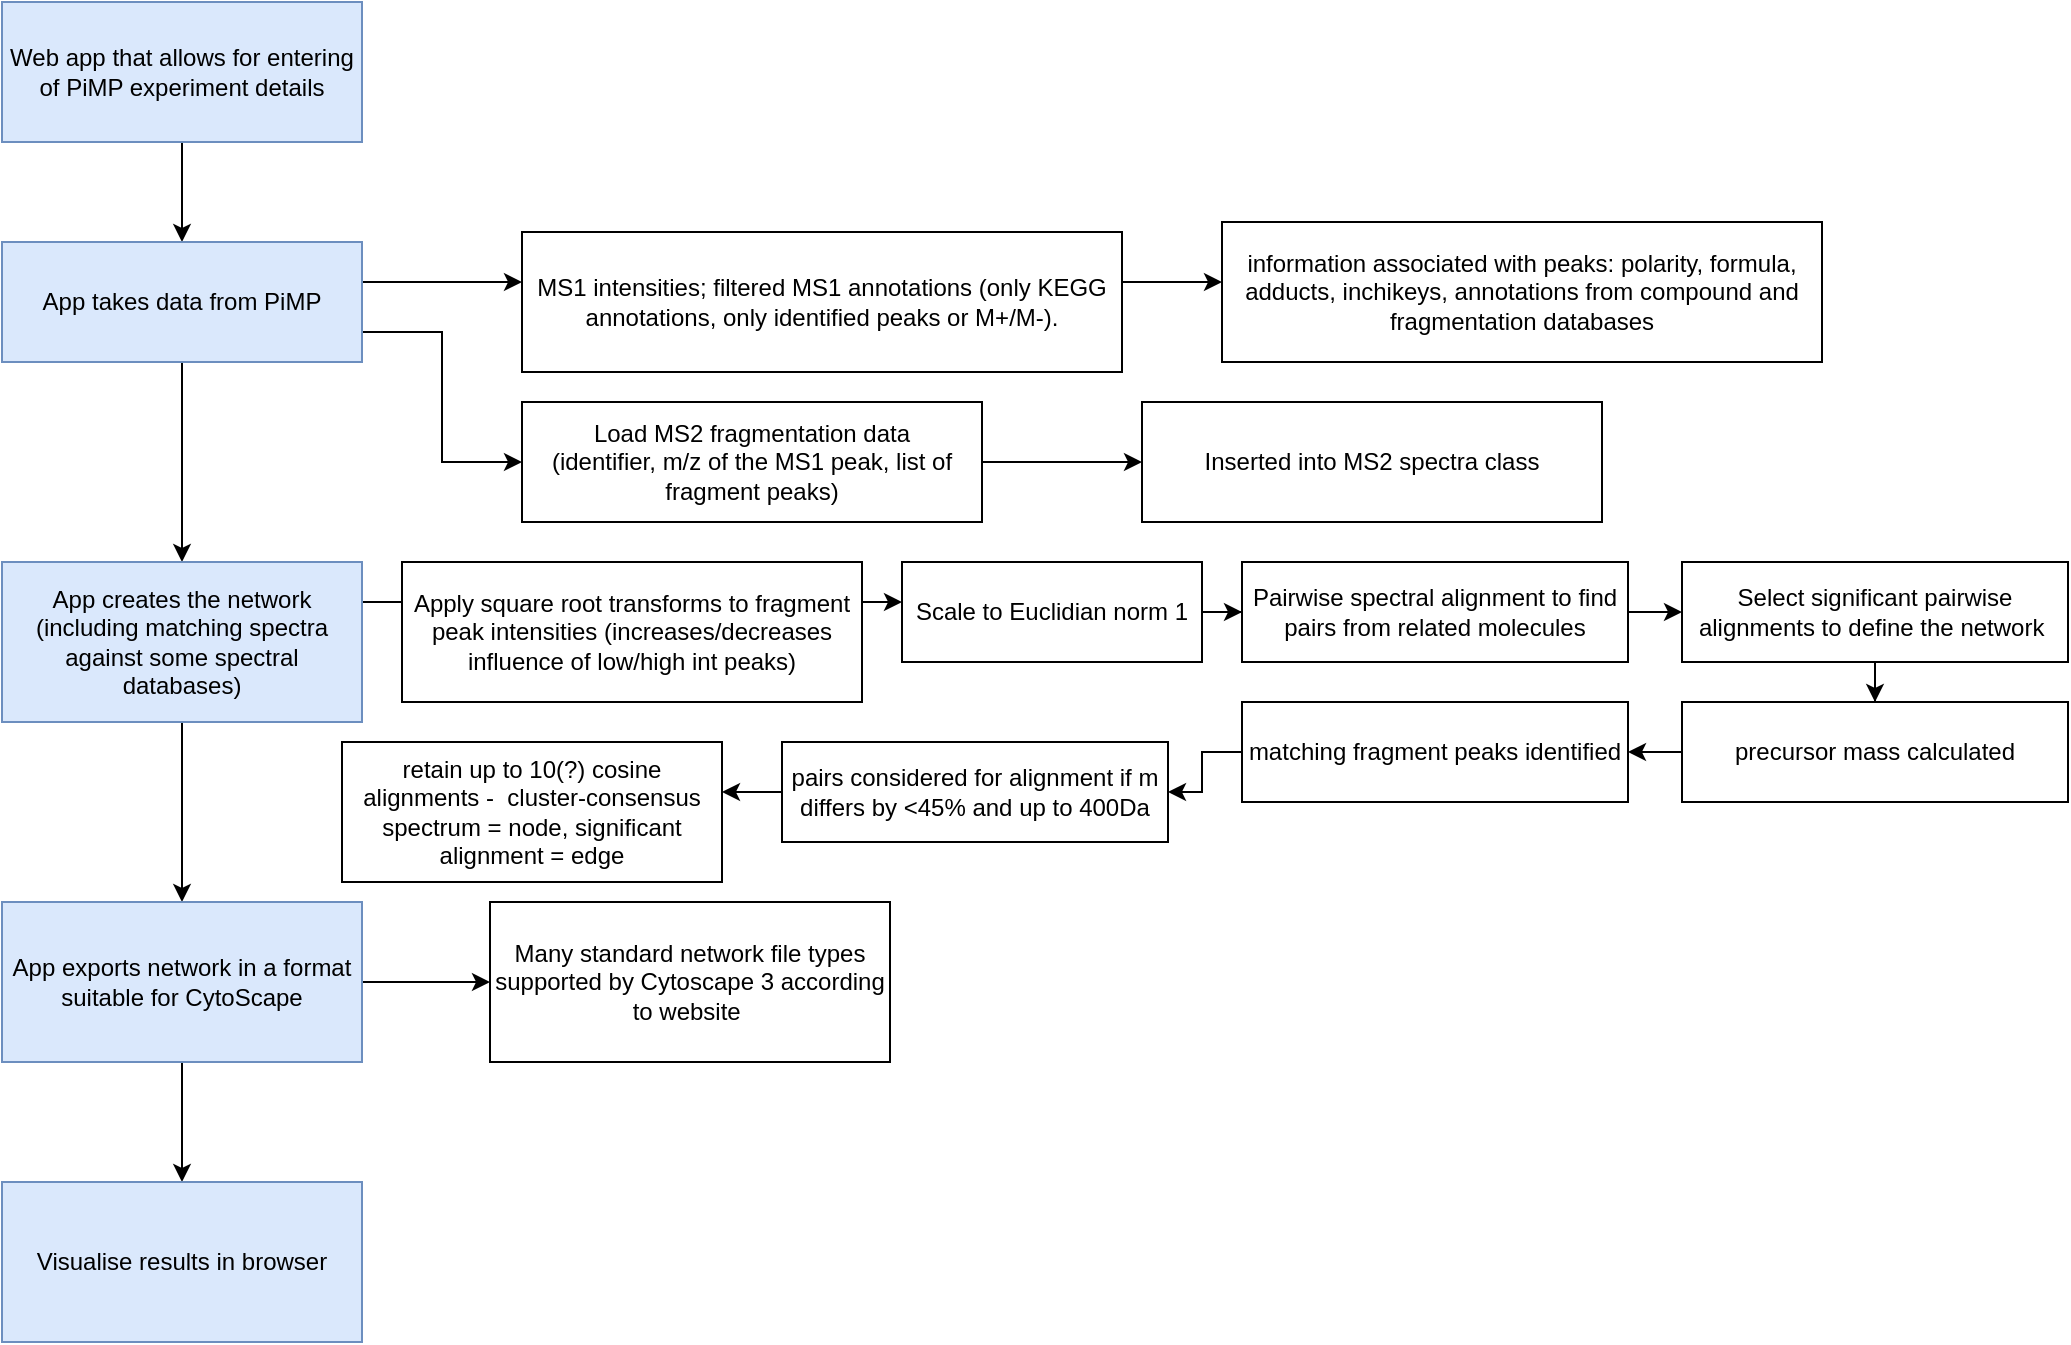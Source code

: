 <mxfile version="13.3.5" type="github"><diagram id="C5RBs43oDa-KdzZeNtuy" name="Page-1"><mxGraphModel dx="1422" dy="762" grid="1" gridSize="10" guides="1" tooltips="1" connect="1" arrows="1" fold="1" page="1" pageScale="1" pageWidth="827" pageHeight="1169" math="0" shadow="0"><root><mxCell id="WIyWlLk6GJQsqaUBKTNV-0"/><mxCell id="WIyWlLk6GJQsqaUBKTNV-1" parent="WIyWlLk6GJQsqaUBKTNV-0"/><mxCell id="QRwAdC7WROYqSnn0dOEG-11" style="edgeStyle=orthogonalEdgeStyle;rounded=0;orthogonalLoop=1;jettySize=auto;html=1;exitX=0.5;exitY=1;exitDx=0;exitDy=0;entryX=0.5;entryY=0;entryDx=0;entryDy=0;" edge="1" parent="WIyWlLk6GJQsqaUBKTNV-1" source="QRwAdC7WROYqSnn0dOEG-0" target="QRwAdC7WROYqSnn0dOEG-1"><mxGeometry relative="1" as="geometry"/></mxCell><mxCell id="QRwAdC7WROYqSnn0dOEG-0" value="Web app that allows for entering of PiMP experiment details" style="rounded=0;whiteSpace=wrap;html=1;fillColor=#dae8fc;strokeColor=#6c8ebf;" vertex="1" parent="WIyWlLk6GJQsqaUBKTNV-1"><mxGeometry x="70" y="40" width="180" height="70" as="geometry"/></mxCell><mxCell id="QRwAdC7WROYqSnn0dOEG-10" style="edgeStyle=orthogonalEdgeStyle;rounded=0;orthogonalLoop=1;jettySize=auto;html=1;exitX=0.5;exitY=1;exitDx=0;exitDy=0;" edge="1" parent="WIyWlLk6GJQsqaUBKTNV-1" source="QRwAdC7WROYqSnn0dOEG-1" target="QRwAdC7WROYqSnn0dOEG-2"><mxGeometry relative="1" as="geometry"/></mxCell><mxCell id="QRwAdC7WROYqSnn0dOEG-13" value="" style="edgeStyle=orthogonalEdgeStyle;rounded=0;orthogonalLoop=1;jettySize=auto;html=1;" edge="1" parent="WIyWlLk6GJQsqaUBKTNV-1" source="QRwAdC7WROYqSnn0dOEG-1" target="QRwAdC7WROYqSnn0dOEG-12"><mxGeometry relative="1" as="geometry"><Array as="points"><mxPoint x="280" y="180"/><mxPoint x="280" y="180"/></Array></mxGeometry></mxCell><mxCell id="QRwAdC7WROYqSnn0dOEG-20" style="edgeStyle=orthogonalEdgeStyle;rounded=0;orthogonalLoop=1;jettySize=auto;html=1;exitX=1;exitY=0.75;exitDx=0;exitDy=0;entryX=0;entryY=0.5;entryDx=0;entryDy=0;" edge="1" parent="WIyWlLk6GJQsqaUBKTNV-1" source="QRwAdC7WROYqSnn0dOEG-1" target="QRwAdC7WROYqSnn0dOEG-19"><mxGeometry relative="1" as="geometry"/></mxCell><mxCell id="QRwAdC7WROYqSnn0dOEG-1" value="App takes data from PiMP" style="rounded=0;whiteSpace=wrap;html=1;fillColor=#dae8fc;strokeColor=#6c8ebf;" vertex="1" parent="WIyWlLk6GJQsqaUBKTNV-1"><mxGeometry x="70" y="160" width="180" height="60" as="geometry"/></mxCell><mxCell id="QRwAdC7WROYqSnn0dOEG-15" value="" style="edgeStyle=orthogonalEdgeStyle;rounded=0;orthogonalLoop=1;jettySize=auto;html=1;" edge="1" parent="WIyWlLk6GJQsqaUBKTNV-1" source="QRwAdC7WROYqSnn0dOEG-12" target="QRwAdC7WROYqSnn0dOEG-14"><mxGeometry relative="1" as="geometry"><Array as="points"><mxPoint x="670" y="180"/><mxPoint x="670" y="180"/></Array></mxGeometry></mxCell><mxCell id="QRwAdC7WROYqSnn0dOEG-12" value="MS1 intensities; filtered MS1 annotations (only KEGG annotations, only identified peaks or M+/M-)." style="rounded=0;whiteSpace=wrap;html=1;" vertex="1" parent="WIyWlLk6GJQsqaUBKTNV-1"><mxGeometry x="330" y="155" width="300" height="70" as="geometry"/></mxCell><mxCell id="QRwAdC7WROYqSnn0dOEG-14" value="information associated with peaks: polarity, formula, adducts, inchikeys, annotations from compound and fragmentation databases" style="rounded=0;whiteSpace=wrap;html=1;" vertex="1" parent="WIyWlLk6GJQsqaUBKTNV-1"><mxGeometry x="680" y="150" width="300" height="70" as="geometry"/></mxCell><mxCell id="QRwAdC7WROYqSnn0dOEG-7" value="" style="edgeStyle=orthogonalEdgeStyle;rounded=0;orthogonalLoop=1;jettySize=auto;html=1;" edge="1" parent="WIyWlLk6GJQsqaUBKTNV-1" source="QRwAdC7WROYqSnn0dOEG-2" target="QRwAdC7WROYqSnn0dOEG-6"><mxGeometry relative="1" as="geometry"/></mxCell><mxCell id="QRwAdC7WROYqSnn0dOEG-31" value="" style="edgeStyle=orthogonalEdgeStyle;rounded=0;orthogonalLoop=1;jettySize=auto;html=1;" edge="1" parent="WIyWlLk6GJQsqaUBKTNV-1" source="QRwAdC7WROYqSnn0dOEG-2"><mxGeometry relative="1" as="geometry"><mxPoint x="330" y="340" as="targetPoint"/><Array as="points"><mxPoint x="270" y="340"/><mxPoint x="270" y="340"/></Array></mxGeometry></mxCell><mxCell id="QRwAdC7WROYqSnn0dOEG-2" value="App creates the network (including matching spectra against some spectral databases)" style="rounded=0;whiteSpace=wrap;html=1;fillColor=#dae8fc;strokeColor=#6c8ebf;" vertex="1" parent="WIyWlLk6GJQsqaUBKTNV-1"><mxGeometry x="70" y="320" width="180" height="80" as="geometry"/></mxCell><mxCell id="QRwAdC7WROYqSnn0dOEG-38" value="" style="edgeStyle=orthogonalEdgeStyle;rounded=0;orthogonalLoop=1;jettySize=auto;html=1;" edge="1" parent="WIyWlLk6GJQsqaUBKTNV-1" source="QRwAdC7WROYqSnn0dOEG-32" target="QRwAdC7WROYqSnn0dOEG-37"><mxGeometry relative="1" as="geometry"><Array as="points"><mxPoint x="510" y="340"/><mxPoint x="510" y="340"/></Array></mxGeometry></mxCell><mxCell id="QRwAdC7WROYqSnn0dOEG-32" value="Apply square root transforms to fragment peak intensities (increases/decreases influence of low/high int peaks)" style="rounded=0;whiteSpace=wrap;html=1;" vertex="1" parent="WIyWlLk6GJQsqaUBKTNV-1"><mxGeometry x="270" y="320" width="230" height="70" as="geometry"/></mxCell><mxCell id="QRwAdC7WROYqSnn0dOEG-42" value="" style="edgeStyle=orthogonalEdgeStyle;rounded=0;orthogonalLoop=1;jettySize=auto;html=1;" edge="1" parent="WIyWlLk6GJQsqaUBKTNV-1" source="QRwAdC7WROYqSnn0dOEG-37" target="QRwAdC7WROYqSnn0dOEG-41"><mxGeometry relative="1" as="geometry"/></mxCell><mxCell id="QRwAdC7WROYqSnn0dOEG-37" value="Scale to Euclidian norm 1" style="rounded=0;whiteSpace=wrap;html=1;" vertex="1" parent="WIyWlLk6GJQsqaUBKTNV-1"><mxGeometry x="520" y="320" width="150" height="50" as="geometry"/></mxCell><mxCell id="QRwAdC7WROYqSnn0dOEG-44" value="" style="edgeStyle=orthogonalEdgeStyle;rounded=0;orthogonalLoop=1;jettySize=auto;html=1;" edge="1" parent="WIyWlLk6GJQsqaUBKTNV-1" source="QRwAdC7WROYqSnn0dOEG-41" target="QRwAdC7WROYqSnn0dOEG-43"><mxGeometry relative="1" as="geometry"/></mxCell><mxCell id="QRwAdC7WROYqSnn0dOEG-41" value="Pairwise spectral alignment to find pairs from related molecules" style="rounded=0;whiteSpace=wrap;html=1;" vertex="1" parent="WIyWlLk6GJQsqaUBKTNV-1"><mxGeometry x="690" y="320" width="193" height="50" as="geometry"/></mxCell><mxCell id="QRwAdC7WROYqSnn0dOEG-48" value="" style="edgeStyle=orthogonalEdgeStyle;rounded=0;orthogonalLoop=1;jettySize=auto;html=1;" edge="1" parent="WIyWlLk6GJQsqaUBKTNV-1" source="QRwAdC7WROYqSnn0dOEG-43" target="QRwAdC7WROYqSnn0dOEG-47"><mxGeometry relative="1" as="geometry"/></mxCell><mxCell id="QRwAdC7WROYqSnn0dOEG-43" value="Select significant pairwise alignments to define the network&amp;nbsp;" style="rounded=0;whiteSpace=wrap;html=1;" vertex="1" parent="WIyWlLk6GJQsqaUBKTNV-1"><mxGeometry x="910" y="320" width="193" height="50" as="geometry"/></mxCell><mxCell id="QRwAdC7WROYqSnn0dOEG-50" value="" style="edgeStyle=orthogonalEdgeStyle;rounded=0;orthogonalLoop=1;jettySize=auto;html=1;" edge="1" parent="WIyWlLk6GJQsqaUBKTNV-1" source="QRwAdC7WROYqSnn0dOEG-47" target="QRwAdC7WROYqSnn0dOEG-49"><mxGeometry relative="1" as="geometry"/></mxCell><mxCell id="QRwAdC7WROYqSnn0dOEG-47" value="precursor mass calculated" style="rounded=0;whiteSpace=wrap;html=1;" vertex="1" parent="WIyWlLk6GJQsqaUBKTNV-1"><mxGeometry x="910" y="390" width="193" height="50" as="geometry"/></mxCell><mxCell id="QRwAdC7WROYqSnn0dOEG-52" value="" style="edgeStyle=orthogonalEdgeStyle;rounded=0;orthogonalLoop=1;jettySize=auto;html=1;" edge="1" parent="WIyWlLk6GJQsqaUBKTNV-1" source="QRwAdC7WROYqSnn0dOEG-49" target="QRwAdC7WROYqSnn0dOEG-51"><mxGeometry relative="1" as="geometry"/></mxCell><mxCell id="QRwAdC7WROYqSnn0dOEG-49" value="matching fragment peaks identified" style="rounded=0;whiteSpace=wrap;html=1;" vertex="1" parent="WIyWlLk6GJQsqaUBKTNV-1"><mxGeometry x="690" y="390" width="193" height="50" as="geometry"/></mxCell><mxCell id="QRwAdC7WROYqSnn0dOEG-54" value="" style="edgeStyle=orthogonalEdgeStyle;rounded=0;orthogonalLoop=1;jettySize=auto;html=1;" edge="1" parent="WIyWlLk6GJQsqaUBKTNV-1" source="QRwAdC7WROYqSnn0dOEG-51" target="QRwAdC7WROYqSnn0dOEG-53"><mxGeometry relative="1" as="geometry"><Array as="points"><mxPoint x="440" y="435"/><mxPoint x="440" y="435"/></Array></mxGeometry></mxCell><mxCell id="QRwAdC7WROYqSnn0dOEG-51" value="pairs considered for alignment if m differs by &amp;lt;45% and up to 400Da" style="rounded=0;whiteSpace=wrap;html=1;" vertex="1" parent="WIyWlLk6GJQsqaUBKTNV-1"><mxGeometry x="460" y="410" width="193" height="50" as="geometry"/></mxCell><mxCell id="QRwAdC7WROYqSnn0dOEG-53" value="retain up to 10(?) cosine alignments -&amp;nbsp; cluster-consensus spectrum = node, significant alignment = edge" style="rounded=0;whiteSpace=wrap;html=1;" vertex="1" parent="WIyWlLk6GJQsqaUBKTNV-1"><mxGeometry x="240" y="410" width="190" height="70" as="geometry"/></mxCell><mxCell id="QRwAdC7WROYqSnn0dOEG-9" value="" style="edgeStyle=orthogonalEdgeStyle;rounded=0;orthogonalLoop=1;jettySize=auto;html=1;" edge="1" parent="WIyWlLk6GJQsqaUBKTNV-1" source="QRwAdC7WROYqSnn0dOEG-6" target="QRwAdC7WROYqSnn0dOEG-8"><mxGeometry relative="1" as="geometry"/></mxCell><mxCell id="QRwAdC7WROYqSnn0dOEG-56" value="" style="edgeStyle=orthogonalEdgeStyle;rounded=0;orthogonalLoop=1;jettySize=auto;html=1;" edge="1" parent="WIyWlLk6GJQsqaUBKTNV-1" source="QRwAdC7WROYqSnn0dOEG-6" target="QRwAdC7WROYqSnn0dOEG-55"><mxGeometry relative="1" as="geometry"/></mxCell><mxCell id="QRwAdC7WROYqSnn0dOEG-6" value="App exports network in a format suitable for CytoScape" style="rounded=0;whiteSpace=wrap;html=1;fillColor=#dae8fc;strokeColor=#6c8ebf;" vertex="1" parent="WIyWlLk6GJQsqaUBKTNV-1"><mxGeometry x="70" y="490" width="180" height="80" as="geometry"/></mxCell><mxCell id="QRwAdC7WROYqSnn0dOEG-55" value="Many standard network file types supported by Cytoscape 3 according to website&amp;nbsp;" style="rounded=0;whiteSpace=wrap;html=1;" vertex="1" parent="WIyWlLk6GJQsqaUBKTNV-1"><mxGeometry x="314" y="490" width="200" height="80" as="geometry"/></mxCell><mxCell id="QRwAdC7WROYqSnn0dOEG-8" value="Visualise results in browser" style="rounded=0;whiteSpace=wrap;html=1;fillColor=#dae8fc;strokeColor=#6c8ebf;" vertex="1" parent="WIyWlLk6GJQsqaUBKTNV-1"><mxGeometry x="70" y="630" width="180" height="80" as="geometry"/></mxCell><mxCell id="QRwAdC7WROYqSnn0dOEG-22" value="" style="edgeStyle=orthogonalEdgeStyle;rounded=0;orthogonalLoop=1;jettySize=auto;html=1;" edge="1" parent="WIyWlLk6GJQsqaUBKTNV-1" source="QRwAdC7WROYqSnn0dOEG-19" target="QRwAdC7WROYqSnn0dOEG-21"><mxGeometry relative="1" as="geometry"/></mxCell><mxCell id="QRwAdC7WROYqSnn0dOEG-19" value="Load MS2 fragmentation data&lt;br&gt;(identifier, m/z of the MS1 peak, list of fragment peaks)" style="rounded=0;whiteSpace=wrap;html=1;" vertex="1" parent="WIyWlLk6GJQsqaUBKTNV-1"><mxGeometry x="330" y="240" width="230" height="60" as="geometry"/></mxCell><mxCell id="QRwAdC7WROYqSnn0dOEG-21" value="Inserted into MS2 spectra class" style="rounded=0;whiteSpace=wrap;html=1;" vertex="1" parent="WIyWlLk6GJQsqaUBKTNV-1"><mxGeometry x="640" y="240" width="230" height="60" as="geometry"/></mxCell></root></mxGraphModel></diagram></mxfile>